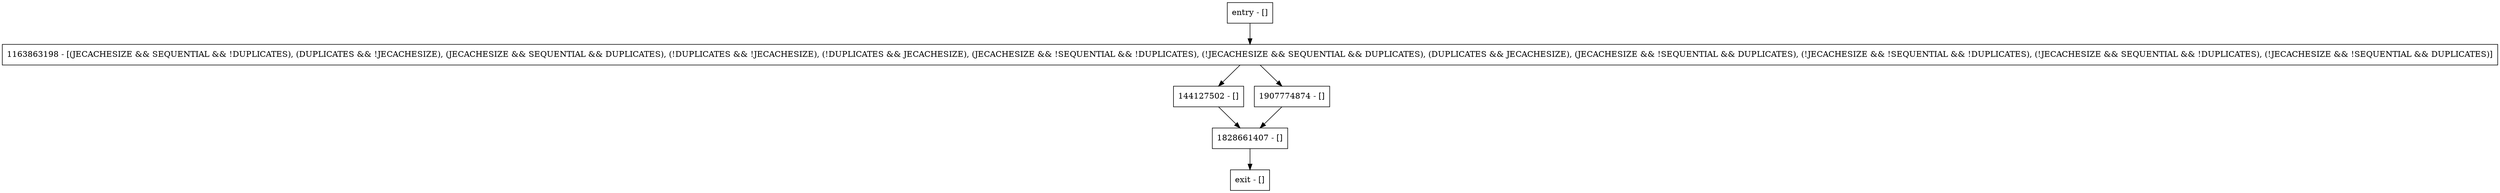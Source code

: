 digraph isExpirationInHours {
node [shape=record];
144127502 [label="144127502 - []"];
entry [label="entry - []"];
exit [label="exit - []"];
1828661407 [label="1828661407 - []"];
1907774874 [label="1907774874 - []"];
1163863198 [label="1163863198 - [(JECACHESIZE && SEQUENTIAL && !DUPLICATES), (DUPLICATES && !JECACHESIZE), (JECACHESIZE && SEQUENTIAL && DUPLICATES), (!DUPLICATES && !JECACHESIZE), (!DUPLICATES && JECACHESIZE), (JECACHESIZE && !SEQUENTIAL && !DUPLICATES), (!JECACHESIZE && SEQUENTIAL && DUPLICATES), (DUPLICATES && JECACHESIZE), (JECACHESIZE && !SEQUENTIAL && DUPLICATES), (!JECACHESIZE && !SEQUENTIAL && !DUPLICATES), (!JECACHESIZE && SEQUENTIAL && !DUPLICATES), (!JECACHESIZE && !SEQUENTIAL && DUPLICATES)]"];
entry;
exit;
144127502 -> 1828661407;
entry -> 1163863198;
1828661407 -> exit;
1907774874 -> 1828661407;
1163863198 -> 144127502;
1163863198 -> 1907774874;
}
